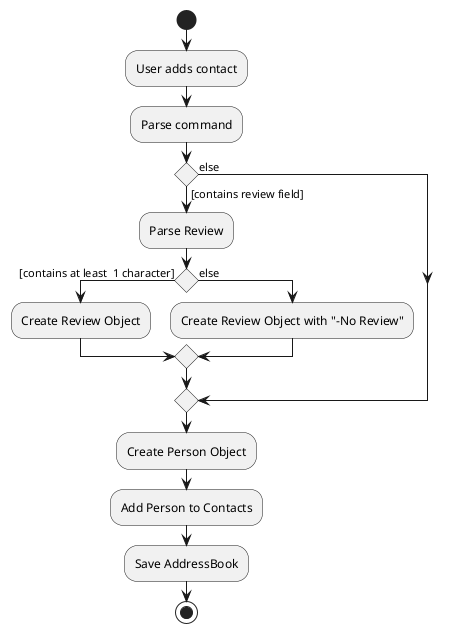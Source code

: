 @startuml
'https://plantuml.com/activity-diagram-beta

start
:User adds contact;
:Parse command;
if () then ([contains review field])
  :Parse Review;
  if () then ([contains at least  1 character])
  :Create Review Object;
  else (else)
  :Create Review Object with "-No Review";
  endif

else (else)
endif

:Create Person Object;
:Add Person to Contacts;
:Save AddressBook;

stop

@enduml
